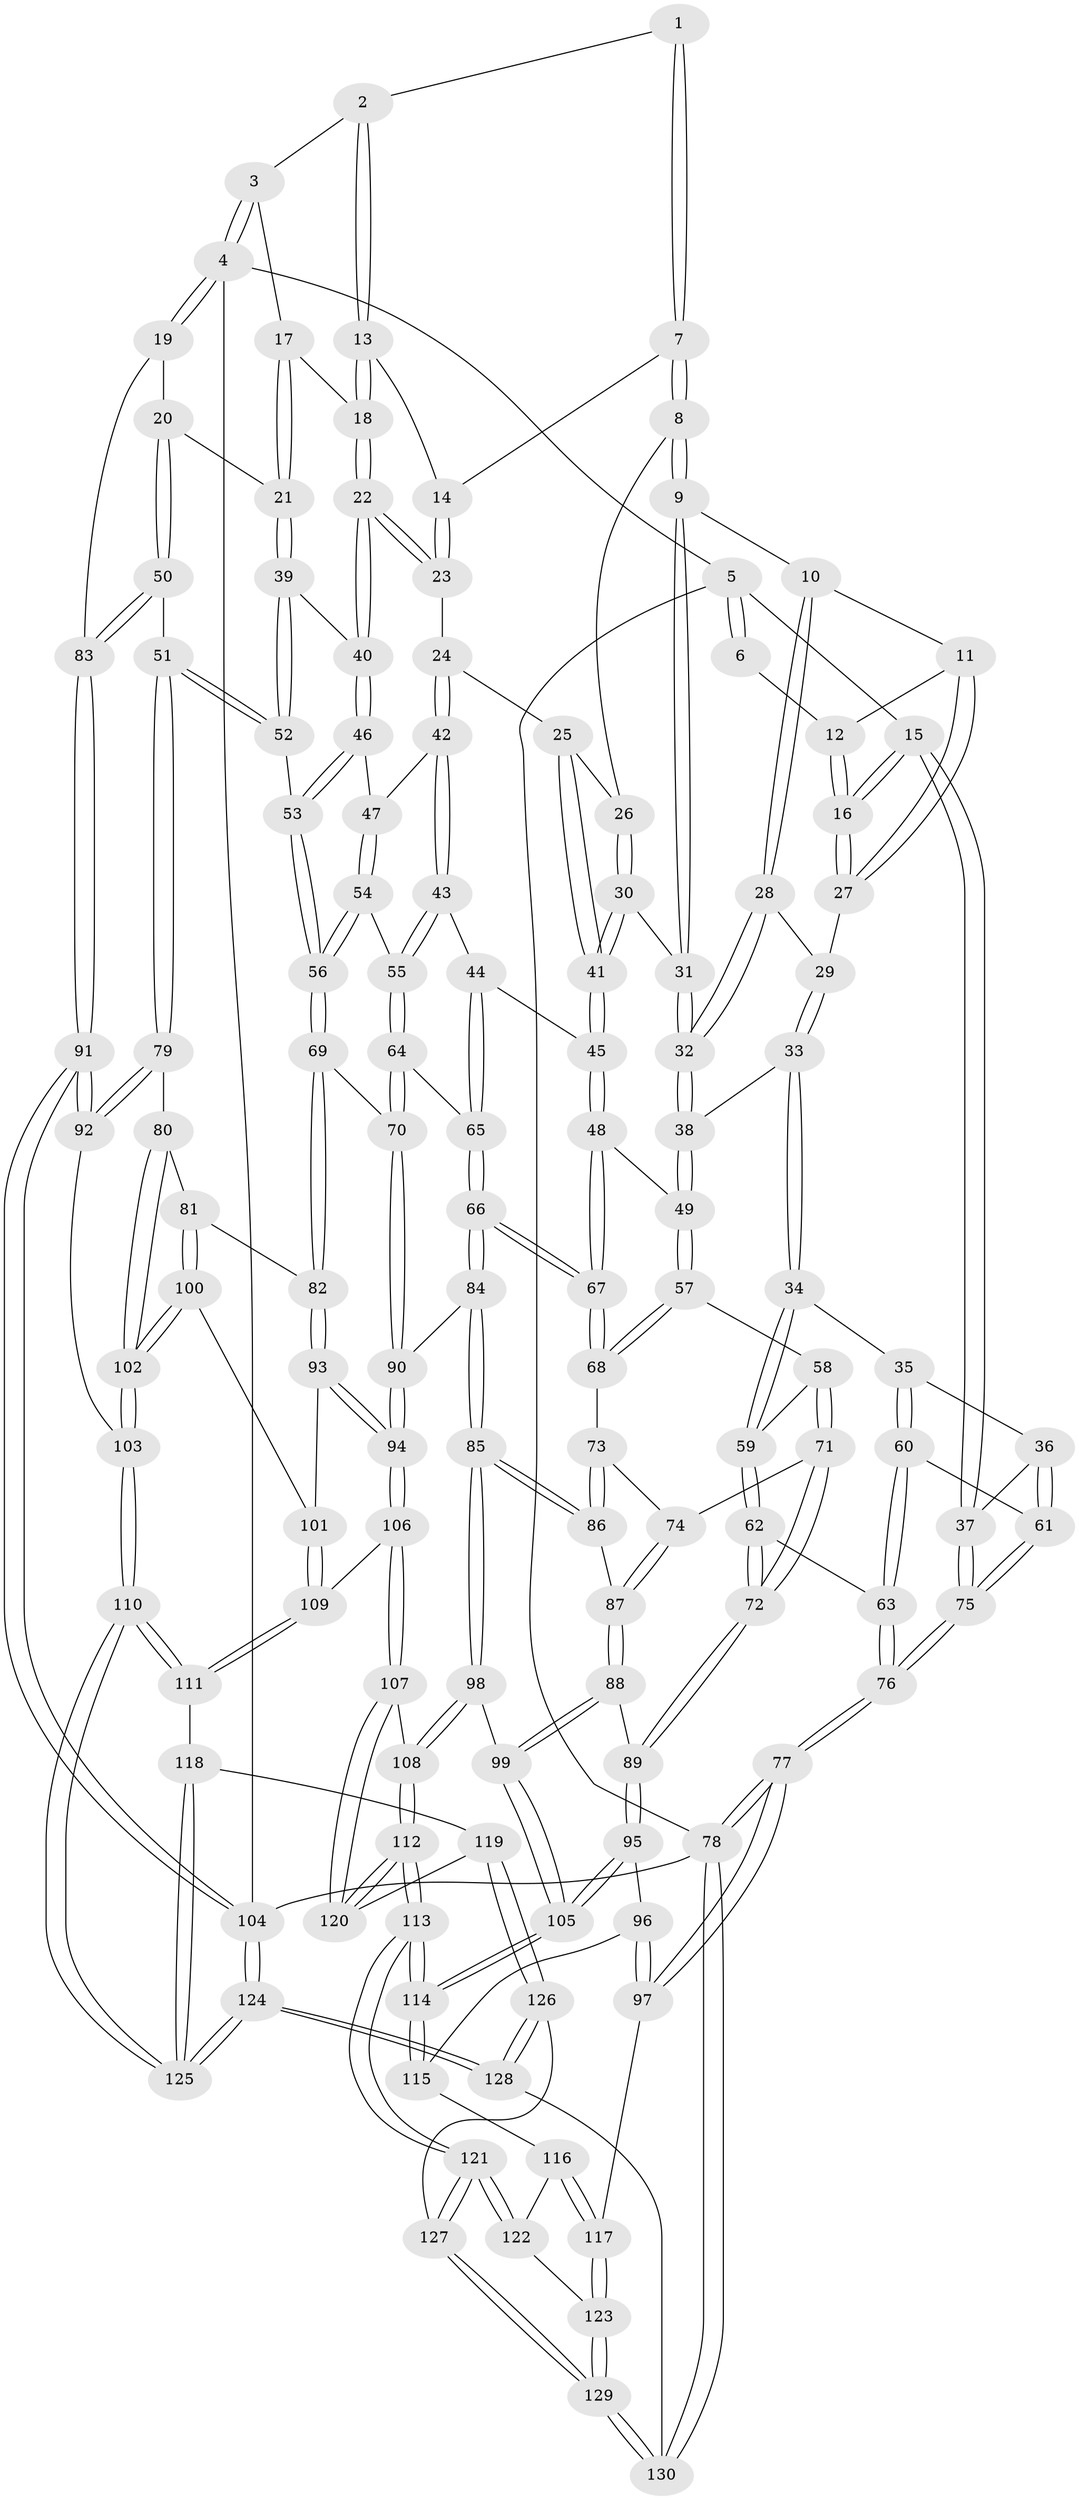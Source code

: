 // Generated by graph-tools (version 1.1) at 2025/17/03/09/25 04:17:23]
// undirected, 130 vertices, 322 edges
graph export_dot {
graph [start="1"]
  node [color=gray90,style=filled];
  1 [pos="+0.414624231338046+0"];
  2 [pos="+0.8780347752451655+0"];
  3 [pos="+1+0"];
  4 [pos="+1+0"];
  5 [pos="+0+0"];
  6 [pos="+0.2954389025009287+0"];
  7 [pos="+0.43082488959859117+0"];
  8 [pos="+0.42866307077101307+0"];
  9 [pos="+0.32708580447683683+0.09721928630238401"];
  10 [pos="+0.28410353374130853+0.1002175360620047"];
  11 [pos="+0.27531969874414397+0.09832013187737312"];
  12 [pos="+0.23425849727225762+0.06519088380487925"];
  13 [pos="+0.7049749368200443+0.04223573735369086"];
  14 [pos="+0.6631047202259444+0.06955913261527563"];
  15 [pos="+0+0"];
  16 [pos="+0+0.0024422065502036237"];
  17 [pos="+0.9042396662610114+0"];
  18 [pos="+0.7852069737662254+0.15659570820915777"];
  19 [pos="+1+0.18898539254059946"];
  20 [pos="+0.9285266943383138+0.2070446905665824"];
  21 [pos="+0.9213043733934184+0.20447907576445296"];
  22 [pos="+0.7848879907194649+0.2035176782529741"];
  23 [pos="+0.6153421249756671+0.17237003420960254"];
  24 [pos="+0.6043485307234439+0.17866502349952978"];
  25 [pos="+0.5215823572672138+0.14540258589458357"];
  26 [pos="+0.4557057661579188+0.028429148154054125"];
  27 [pos="+0.17434731516686644+0.12754023437534104"];
  28 [pos="+0.23059740934233997+0.17002407059957084"];
  29 [pos="+0.2133975396255129+0.1737848011966558"];
  30 [pos="+0.3925732568333101+0.21857189377660746"];
  31 [pos="+0.33081244324383857+0.20566258089828343"];
  32 [pos="+0.3256163746982838+0.21063330105487196"];
  33 [pos="+0.19307229005468657+0.2903148717024079"];
  34 [pos="+0.15556497719225465+0.3078102221925095"];
  35 [pos="+0.10928347035217696+0.29995959216580037"];
  36 [pos="+0.06115641615232516+0.2819635582768199"];
  37 [pos="+0+0.09012948616370717"];
  38 [pos="+0.2813152187674516+0.28145203955588577"];
  39 [pos="+0.8346219531205223+0.22646009619426388"];
  40 [pos="+0.7967283990136097+0.2215929996964242"];
  41 [pos="+0.44192925008638306+0.24188892069131365"];
  42 [pos="+0.6034585849481511+0.24634511518743968"];
  43 [pos="+0.5579797789993958+0.33513284361592643"];
  44 [pos="+0.48523154146883984+0.3353548017675463"];
  45 [pos="+0.4627740490569545+0.33105389946043995"];
  46 [pos="+0.7672395618473948+0.27649763139631295"];
  47 [pos="+0.7228269494872949+0.30415372640464067"];
  48 [pos="+0.42454694938190335+0.3583528193467014"];
  49 [pos="+0.3537553334983011+0.36783266961359073"];
  50 [pos="+0.9581237490478499+0.42154826999693945"];
  51 [pos="+0.9387634248694107+0.42827327535213283"];
  52 [pos="+0.9101327371710927+0.4029391855440206"];
  53 [pos="+0.8070874447008463+0.36314976165932666"];
  54 [pos="+0.6812749352913037+0.391156419821514"];
  55 [pos="+0.6027591231482091+0.3872699173282431"];
  56 [pos="+0.7260371343063476+0.4392912980851835"];
  57 [pos="+0.329430459771036+0.4088981122462264"];
  58 [pos="+0.25183001174990766+0.43095515432134707"];
  59 [pos="+0.1970105792230334+0.39740421586923946"];
  60 [pos="+0.1098591513683247+0.5260131264428338"];
  61 [pos="+0.05820954240507223+0.4958102347127819"];
  62 [pos="+0.12008269265940712+0.535722256209105"];
  63 [pos="+0.11567675337347819+0.5317905918299288"];
  64 [pos="+0.5763881917533589+0.47047242851410126"];
  65 [pos="+0.5136957122498224+0.4945462667299884"];
  66 [pos="+0.47142875552204+0.526517717105826"];
  67 [pos="+0.4492719853188181+0.4953493345187481"];
  68 [pos="+0.34481695226912273+0.4670608158950973"];
  69 [pos="+0.7551115588273403+0.5207977444581243"];
  70 [pos="+0.6347052989620736+0.5367464011409315"];
  71 [pos="+0.24519193851487125+0.49330987087674455"];
  72 [pos="+0.13994374672284243+0.5748425372525892"];
  73 [pos="+0.34217407416105566+0.47460680134374594"];
  74 [pos="+0.27804220577727934+0.5100447848153851"];
  75 [pos="+0+0.447863789877071"];
  76 [pos="+0+0.6250426925547137"];
  77 [pos="+0+0.8221197928431072"];
  78 [pos="+0+1"];
  79 [pos="+0.8825833567430749+0.5033099330862195"];
  80 [pos="+0.8373228666593379+0.535052758860372"];
  81 [pos="+0.8164121455793196+0.5339591290724612"];
  82 [pos="+0.7589003243294444+0.5235943941171713"];
  83 [pos="+1+0.4049156891494195"];
  84 [pos="+0.45770999012080404+0.6047974908750247"];
  85 [pos="+0.43138450046812715+0.6216689435175062"];
  86 [pos="+0.3540977863879404+0.5729865958401019"];
  87 [pos="+0.3060087806623585+0.5697398064923908"];
  88 [pos="+0.22732993717016936+0.6137203990553123"];
  89 [pos="+0.14231861108909807+0.6021492631804616"];
  90 [pos="+0.5733428452790165+0.6380157481952625"];
  91 [pos="+1+0.7347499500520907"];
  92 [pos="+1+0.7144326751933963"];
  93 [pos="+0.6985254869260631+0.6562754160461881"];
  94 [pos="+0.5994020077219491+0.6721570072543951"];
  95 [pos="+0.1051292403166814+0.6656935897460373"];
  96 [pos="+0.10033313286610031+0.6710069155453908"];
  97 [pos="+0+0.7570300968278806"];
  98 [pos="+0.42862477966725054+0.6278929751440687"];
  99 [pos="+0.30607614808810224+0.6914455702153944"];
  100 [pos="+0.7645420446814017+0.6886971110411632"];
  101 [pos="+0.7333139487423815+0.6933867191076865"];
  102 [pos="+0.8947138678182481+0.7176369160850296"];
  103 [pos="+0.8991048632737448+0.723640556484234"];
  104 [pos="+1+1"];
  105 [pos="+0.2898416690009232+0.744289114242656"];
  106 [pos="+0.5976887490316498+0.7598034559218212"];
  107 [pos="+0.5800022834347848+0.7915841672161893"];
  108 [pos="+0.43402120416512757+0.6876774751655845"];
  109 [pos="+0.7245538838171044+0.7661506457290086"];
  110 [pos="+0.8194808356780664+0.8584539285495363"];
  111 [pos="+0.7632299682184979+0.8139754491529322"];
  112 [pos="+0.4062598902466315+0.8372152166072345"];
  113 [pos="+0.3519377001985238+0.8778475765559163"];
  114 [pos="+0.2948996528697774+0.7977659089326605"];
  115 [pos="+0.19697017239245088+0.7894454498425082"];
  116 [pos="+0.1682117168113643+0.8358311424886163"];
  117 [pos="+0.09051887051423832+0.8271281008076882"];
  118 [pos="+0.5800486495486882+0.8427826424861928"];
  119 [pos="+0.5768569410053259+0.8402454422527946"];
  120 [pos="+0.5697085813453736+0.827494363411444"];
  121 [pos="+0.34767917879334637+0.8946376336276496"];
  122 [pos="+0.17169411845169572+0.8443393500434968"];
  123 [pos="+0.1661541856289944+0.9449246071991285"];
  124 [pos="+0.8701774919413142+1"];
  125 [pos="+0.8291951153659965+1"];
  126 [pos="+0.5164623597391876+0.9614873770358553"];
  127 [pos="+0.34631081332615304+0.9044162196591174"];
  128 [pos="+0.6291974880137096+1"];
  129 [pos="+0.21707167212962816+1"];
  130 [pos="+0.2074811743676236+1"];
  1 -- 2;
  1 -- 7;
  1 -- 7;
  2 -- 3;
  2 -- 13;
  2 -- 13;
  3 -- 4;
  3 -- 4;
  3 -- 17;
  4 -- 5;
  4 -- 19;
  4 -- 19;
  4 -- 104;
  5 -- 6;
  5 -- 6;
  5 -- 15;
  5 -- 78;
  6 -- 12;
  7 -- 8;
  7 -- 8;
  7 -- 14;
  8 -- 9;
  8 -- 9;
  8 -- 26;
  9 -- 10;
  9 -- 31;
  9 -- 31;
  10 -- 11;
  10 -- 28;
  10 -- 28;
  11 -- 12;
  11 -- 27;
  11 -- 27;
  12 -- 16;
  12 -- 16;
  13 -- 14;
  13 -- 18;
  13 -- 18;
  14 -- 23;
  14 -- 23;
  15 -- 16;
  15 -- 16;
  15 -- 37;
  15 -- 37;
  16 -- 27;
  16 -- 27;
  17 -- 18;
  17 -- 21;
  17 -- 21;
  18 -- 22;
  18 -- 22;
  19 -- 20;
  19 -- 83;
  20 -- 21;
  20 -- 50;
  20 -- 50;
  21 -- 39;
  21 -- 39;
  22 -- 23;
  22 -- 23;
  22 -- 40;
  22 -- 40;
  23 -- 24;
  24 -- 25;
  24 -- 42;
  24 -- 42;
  25 -- 26;
  25 -- 41;
  25 -- 41;
  26 -- 30;
  26 -- 30;
  27 -- 29;
  28 -- 29;
  28 -- 32;
  28 -- 32;
  29 -- 33;
  29 -- 33;
  30 -- 31;
  30 -- 41;
  30 -- 41;
  31 -- 32;
  31 -- 32;
  32 -- 38;
  32 -- 38;
  33 -- 34;
  33 -- 34;
  33 -- 38;
  34 -- 35;
  34 -- 59;
  34 -- 59;
  35 -- 36;
  35 -- 60;
  35 -- 60;
  36 -- 37;
  36 -- 61;
  36 -- 61;
  37 -- 75;
  37 -- 75;
  38 -- 49;
  38 -- 49;
  39 -- 40;
  39 -- 52;
  39 -- 52;
  40 -- 46;
  40 -- 46;
  41 -- 45;
  41 -- 45;
  42 -- 43;
  42 -- 43;
  42 -- 47;
  43 -- 44;
  43 -- 55;
  43 -- 55;
  44 -- 45;
  44 -- 65;
  44 -- 65;
  45 -- 48;
  45 -- 48;
  46 -- 47;
  46 -- 53;
  46 -- 53;
  47 -- 54;
  47 -- 54;
  48 -- 49;
  48 -- 67;
  48 -- 67;
  49 -- 57;
  49 -- 57;
  50 -- 51;
  50 -- 83;
  50 -- 83;
  51 -- 52;
  51 -- 52;
  51 -- 79;
  51 -- 79;
  52 -- 53;
  53 -- 56;
  53 -- 56;
  54 -- 55;
  54 -- 56;
  54 -- 56;
  55 -- 64;
  55 -- 64;
  56 -- 69;
  56 -- 69;
  57 -- 58;
  57 -- 68;
  57 -- 68;
  58 -- 59;
  58 -- 71;
  58 -- 71;
  59 -- 62;
  59 -- 62;
  60 -- 61;
  60 -- 63;
  60 -- 63;
  61 -- 75;
  61 -- 75;
  62 -- 63;
  62 -- 72;
  62 -- 72;
  63 -- 76;
  63 -- 76;
  64 -- 65;
  64 -- 70;
  64 -- 70;
  65 -- 66;
  65 -- 66;
  66 -- 67;
  66 -- 67;
  66 -- 84;
  66 -- 84;
  67 -- 68;
  67 -- 68;
  68 -- 73;
  69 -- 70;
  69 -- 82;
  69 -- 82;
  70 -- 90;
  70 -- 90;
  71 -- 72;
  71 -- 72;
  71 -- 74;
  72 -- 89;
  72 -- 89;
  73 -- 74;
  73 -- 86;
  73 -- 86;
  74 -- 87;
  74 -- 87;
  75 -- 76;
  75 -- 76;
  76 -- 77;
  76 -- 77;
  77 -- 78;
  77 -- 78;
  77 -- 97;
  77 -- 97;
  78 -- 130;
  78 -- 130;
  78 -- 104;
  79 -- 80;
  79 -- 92;
  79 -- 92;
  80 -- 81;
  80 -- 102;
  80 -- 102;
  81 -- 82;
  81 -- 100;
  81 -- 100;
  82 -- 93;
  82 -- 93;
  83 -- 91;
  83 -- 91;
  84 -- 85;
  84 -- 85;
  84 -- 90;
  85 -- 86;
  85 -- 86;
  85 -- 98;
  85 -- 98;
  86 -- 87;
  87 -- 88;
  87 -- 88;
  88 -- 89;
  88 -- 99;
  88 -- 99;
  89 -- 95;
  89 -- 95;
  90 -- 94;
  90 -- 94;
  91 -- 92;
  91 -- 92;
  91 -- 104;
  91 -- 104;
  92 -- 103;
  93 -- 94;
  93 -- 94;
  93 -- 101;
  94 -- 106;
  94 -- 106;
  95 -- 96;
  95 -- 105;
  95 -- 105;
  96 -- 97;
  96 -- 97;
  96 -- 115;
  97 -- 117;
  98 -- 99;
  98 -- 108;
  98 -- 108;
  99 -- 105;
  99 -- 105;
  100 -- 101;
  100 -- 102;
  100 -- 102;
  101 -- 109;
  101 -- 109;
  102 -- 103;
  102 -- 103;
  103 -- 110;
  103 -- 110;
  104 -- 124;
  104 -- 124;
  105 -- 114;
  105 -- 114;
  106 -- 107;
  106 -- 107;
  106 -- 109;
  107 -- 108;
  107 -- 120;
  107 -- 120;
  108 -- 112;
  108 -- 112;
  109 -- 111;
  109 -- 111;
  110 -- 111;
  110 -- 111;
  110 -- 125;
  110 -- 125;
  111 -- 118;
  112 -- 113;
  112 -- 113;
  112 -- 120;
  112 -- 120;
  113 -- 114;
  113 -- 114;
  113 -- 121;
  113 -- 121;
  114 -- 115;
  114 -- 115;
  115 -- 116;
  116 -- 117;
  116 -- 117;
  116 -- 122;
  117 -- 123;
  117 -- 123;
  118 -- 119;
  118 -- 125;
  118 -- 125;
  119 -- 120;
  119 -- 126;
  119 -- 126;
  121 -- 122;
  121 -- 122;
  121 -- 127;
  121 -- 127;
  122 -- 123;
  123 -- 129;
  123 -- 129;
  124 -- 125;
  124 -- 125;
  124 -- 128;
  124 -- 128;
  126 -- 127;
  126 -- 128;
  126 -- 128;
  127 -- 129;
  127 -- 129;
  128 -- 130;
  129 -- 130;
  129 -- 130;
}
